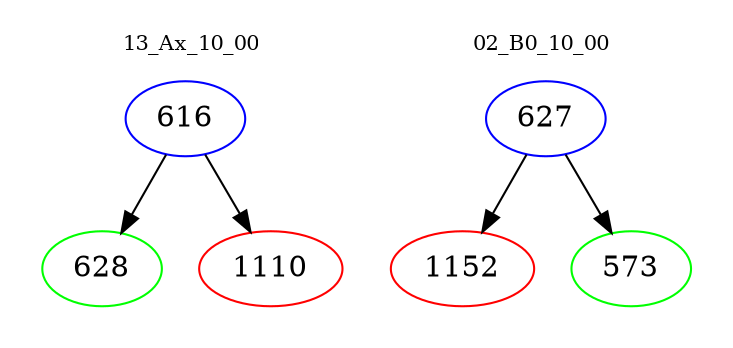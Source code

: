 digraph{
subgraph cluster_0 {
color = white
label = "13_Ax_10_00";
fontsize=10;
T0_616 [label="616", color="blue"]
T0_616 -> T0_628 [color="black"]
T0_628 [label="628", color="green"]
T0_616 -> T0_1110 [color="black"]
T0_1110 [label="1110", color="red"]
}
subgraph cluster_1 {
color = white
label = "02_B0_10_00";
fontsize=10;
T1_627 [label="627", color="blue"]
T1_627 -> T1_1152 [color="black"]
T1_1152 [label="1152", color="red"]
T1_627 -> T1_573 [color="black"]
T1_573 [label="573", color="green"]
}
}
